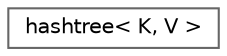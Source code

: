digraph "Graphical Class Hierarchy"
{
 // LATEX_PDF_SIZE
  bgcolor="transparent";
  edge [fontname=Helvetica,fontsize=10,labelfontname=Helvetica,labelfontsize=10];
  node [fontname=Helvetica,fontsize=10,shape=box,height=0.2,width=0.4];
  rankdir="LR";
  Node0 [id="Node000000",label="hashtree\< K, V \>",height=0.2,width=0.4,color="grey40", fillcolor="white", style="filled",URL="$classhashtree.html",tooltip=" "];
}
